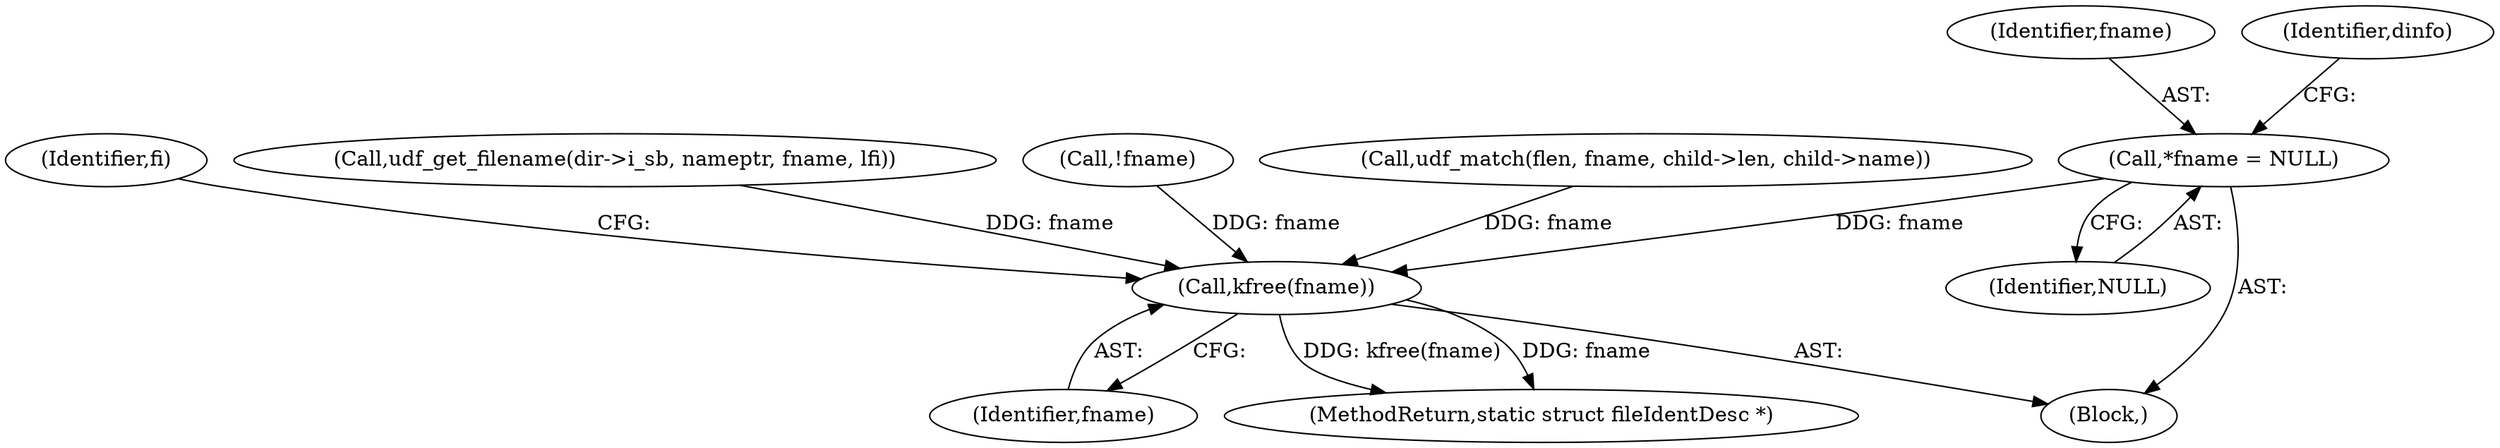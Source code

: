 digraph "0_linux_0e5cc9a40ada6046e6bc3bdfcd0c0d7e4b706b14_0@pointer" {
"1000115" [label="(Call,*fname = NULL)"];
"1000506" [label="(Call,kfree(fname))"];
"1000507" [label="(Identifier,fname)"];
"1000509" [label="(Identifier,fi)"];
"1000116" [label="(Identifier,fname)"];
"1000506" [label="(Call,kfree(fname))"];
"1000117" [label="(Identifier,NULL)"];
"1000106" [label="(Block,)"];
"1000461" [label="(Call,udf_get_filename(dir->i_sb, nameptr, fname, lfi))"];
"1000510" [label="(MethodReturn,static struct fileIdentDesc *)"];
"1000115" [label="(Call,*fname = NULL)"];
"1000298" [label="(Call,!fname)"];
"1000471" [label="(Call,udf_match(flen, fname, child->len, child->name))"];
"1000128" [label="(Identifier,dinfo)"];
"1000115" -> "1000106"  [label="AST: "];
"1000115" -> "1000117"  [label="CFG: "];
"1000116" -> "1000115"  [label="AST: "];
"1000117" -> "1000115"  [label="AST: "];
"1000128" -> "1000115"  [label="CFG: "];
"1000115" -> "1000506"  [label="DDG: fname"];
"1000506" -> "1000106"  [label="AST: "];
"1000506" -> "1000507"  [label="CFG: "];
"1000507" -> "1000506"  [label="AST: "];
"1000509" -> "1000506"  [label="CFG: "];
"1000506" -> "1000510"  [label="DDG: kfree(fname)"];
"1000506" -> "1000510"  [label="DDG: fname"];
"1000298" -> "1000506"  [label="DDG: fname"];
"1000471" -> "1000506"  [label="DDG: fname"];
"1000461" -> "1000506"  [label="DDG: fname"];
}
